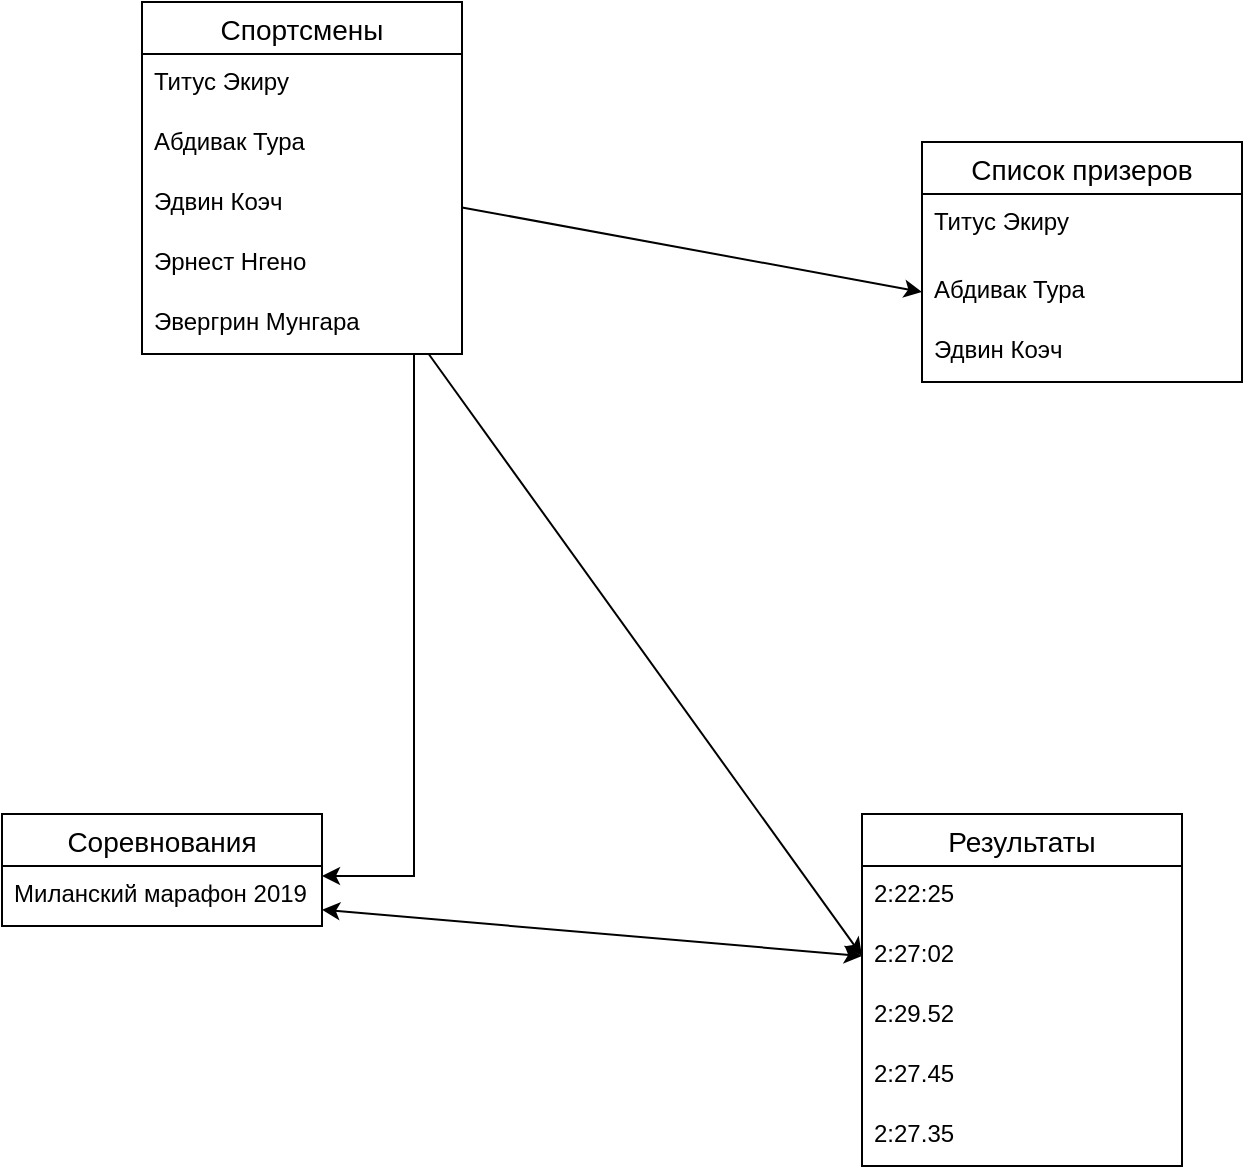 <mxfile version="16.1.2" type="device"><diagram id="R2lEEEUBdFMjLlhIrx00" name="Page-1"><mxGraphModel dx="462" dy="865" grid="1" gridSize="10" guides="1" tooltips="1" connect="1" arrows="1" fold="1" page="1" pageScale="1" pageWidth="850" pageHeight="1100" math="0" shadow="0" extFonts="Permanent Marker^https://fonts.googleapis.com/css?family=Permanent+Marker"><root><mxCell id="0"/><mxCell id="1" parent="0"/><mxCell id="68TmdsIzDPWN2o3Rvovp-44" value="Спортсмены" style="swimlane;fontStyle=0;childLayout=stackLayout;horizontal=1;startSize=26;horizontalStack=0;resizeParent=1;resizeParentMax=0;resizeLast=0;collapsible=1;marginBottom=0;align=center;fontSize=14;" vertex="1" parent="1"><mxGeometry x="210" y="30" width="160" height="176" as="geometry"><mxRectangle x="210" y="30" width="110" height="26" as="alternateBounds"/></mxGeometry></mxCell><mxCell id="68TmdsIzDPWN2o3Rvovp-45" value="Титус Экиру" style="text;strokeColor=none;fillColor=none;spacingLeft=4;spacingRight=4;overflow=hidden;rotatable=0;points=[[0,0.5],[1,0.5]];portConstraint=eastwest;fontSize=12;" vertex="1" parent="68TmdsIzDPWN2o3Rvovp-44"><mxGeometry y="26" width="160" height="30" as="geometry"/></mxCell><mxCell id="68TmdsIzDPWN2o3Rvovp-68" value="Абдивак Тура" style="text;strokeColor=none;fillColor=none;spacingLeft=4;spacingRight=4;overflow=hidden;rotatable=0;points=[[0,0.5],[1,0.5]];portConstraint=eastwest;fontSize=12;" vertex="1" parent="68TmdsIzDPWN2o3Rvovp-44"><mxGeometry y="56" width="160" height="30" as="geometry"/></mxCell><mxCell id="68TmdsIzDPWN2o3Rvovp-69" value="Эдвин Коэч" style="text;strokeColor=none;fillColor=none;spacingLeft=4;spacingRight=4;overflow=hidden;rotatable=0;points=[[0,0.5],[1,0.5]];portConstraint=eastwest;fontSize=12;" vertex="1" parent="68TmdsIzDPWN2o3Rvovp-44"><mxGeometry y="86" width="160" height="30" as="geometry"/></mxCell><mxCell id="68TmdsIzDPWN2o3Rvovp-70" value="Эрнест Нгено" style="text;strokeColor=none;fillColor=none;spacingLeft=4;spacingRight=4;overflow=hidden;rotatable=0;points=[[0,0.5],[1,0.5]];portConstraint=eastwest;fontSize=12;" vertex="1" parent="68TmdsIzDPWN2o3Rvovp-44"><mxGeometry y="116" width="160" height="30" as="geometry"/></mxCell><mxCell id="68TmdsIzDPWN2o3Rvovp-71" value="Эвергрин Мунгара" style="text;strokeColor=none;fillColor=none;spacingLeft=4;spacingRight=4;overflow=hidden;rotatable=0;points=[[0,0.5],[1,0.5]];portConstraint=eastwest;fontSize=12;" vertex="1" parent="68TmdsIzDPWN2o3Rvovp-44"><mxGeometry y="146" width="160" height="30" as="geometry"/></mxCell><mxCell id="68TmdsIzDPWN2o3Rvovp-48" value="Соревнования" style="swimlane;fontStyle=0;childLayout=stackLayout;horizontal=1;startSize=26;horizontalStack=0;resizeParent=1;resizeParentMax=0;resizeLast=0;collapsible=1;marginBottom=0;align=center;fontSize=14;" vertex="1" parent="1"><mxGeometry x="140" y="436" width="160" height="56" as="geometry"/></mxCell><mxCell id="68TmdsIzDPWN2o3Rvovp-49" value="Миланский марафон 2019" style="text;strokeColor=none;fillColor=none;spacingLeft=4;spacingRight=4;overflow=hidden;rotatable=0;points=[[0,0.5],[1,0.5]];portConstraint=eastwest;fontSize=12;" vertex="1" parent="68TmdsIzDPWN2o3Rvovp-48"><mxGeometry y="26" width="160" height="30" as="geometry"/></mxCell><mxCell id="68TmdsIzDPWN2o3Rvovp-52" value="Результаты" style="swimlane;fontStyle=0;childLayout=stackLayout;horizontal=1;startSize=26;horizontalStack=0;resizeParent=1;resizeParentMax=0;resizeLast=0;collapsible=1;marginBottom=0;align=center;fontSize=14;" vertex="1" parent="1"><mxGeometry x="570" y="436" width="160" height="176" as="geometry"/></mxCell><mxCell id="68TmdsIzDPWN2o3Rvovp-53" value="2:22:25" style="text;strokeColor=none;fillColor=none;spacingLeft=4;spacingRight=4;overflow=hidden;rotatable=0;points=[[0,0.5],[1,0.5]];portConstraint=eastwest;fontSize=12;" vertex="1" parent="68TmdsIzDPWN2o3Rvovp-52"><mxGeometry y="26" width="160" height="30" as="geometry"/></mxCell><mxCell id="68TmdsIzDPWN2o3Rvovp-54" value="2:27:02" style="text;strokeColor=none;fillColor=none;spacingLeft=4;spacingRight=4;overflow=hidden;rotatable=0;points=[[0,0.5],[1,0.5]];portConstraint=eastwest;fontSize=12;" vertex="1" parent="68TmdsIzDPWN2o3Rvovp-52"><mxGeometry y="56" width="160" height="30" as="geometry"/></mxCell><mxCell id="68TmdsIzDPWN2o3Rvovp-55" value="2:29.52" style="text;strokeColor=none;fillColor=none;spacingLeft=4;spacingRight=4;overflow=hidden;rotatable=0;points=[[0,0.5],[1,0.5]];portConstraint=eastwest;fontSize=12;" vertex="1" parent="68TmdsIzDPWN2o3Rvovp-52"><mxGeometry y="86" width="160" height="30" as="geometry"/></mxCell><mxCell id="68TmdsIzDPWN2o3Rvovp-73" value="2:27.45" style="text;strokeColor=none;fillColor=none;spacingLeft=4;spacingRight=4;overflow=hidden;rotatable=0;points=[[0,0.5],[1,0.5]];portConstraint=eastwest;fontSize=12;" vertex="1" parent="68TmdsIzDPWN2o3Rvovp-52"><mxGeometry y="116" width="160" height="30" as="geometry"/></mxCell><mxCell id="68TmdsIzDPWN2o3Rvovp-74" value="2:27.35" style="text;strokeColor=none;fillColor=none;spacingLeft=4;spacingRight=4;overflow=hidden;rotatable=0;points=[[0,0.5],[1,0.5]];portConstraint=eastwest;fontSize=12;" vertex="1" parent="68TmdsIzDPWN2o3Rvovp-52"><mxGeometry y="146" width="160" height="30" as="geometry"/></mxCell><mxCell id="68TmdsIzDPWN2o3Rvovp-56" value="Список призеров" style="swimlane;fontStyle=0;childLayout=stackLayout;horizontal=1;startSize=26;horizontalStack=0;resizeParent=1;resizeParentMax=0;resizeLast=0;collapsible=1;marginBottom=0;align=center;fontSize=14;" vertex="1" parent="1"><mxGeometry x="600" y="100" width="160" height="120" as="geometry"/></mxCell><mxCell id="68TmdsIzDPWN2o3Rvovp-57" value="Титус Экиру" style="text;strokeColor=none;fillColor=none;spacingLeft=4;spacingRight=4;overflow=hidden;rotatable=0;points=[[0,0.5],[1,0.5]];portConstraint=eastwest;fontSize=12;" vertex="1" parent="68TmdsIzDPWN2o3Rvovp-56"><mxGeometry y="26" width="160" height="34" as="geometry"/></mxCell><mxCell id="68TmdsIzDPWN2o3Rvovp-58" value="Абдивак Тура" style="text;strokeColor=none;fillColor=none;spacingLeft=4;spacingRight=4;overflow=hidden;rotatable=0;points=[[0,0.5],[1,0.5]];portConstraint=eastwest;fontSize=12;" vertex="1" parent="68TmdsIzDPWN2o3Rvovp-56"><mxGeometry y="60" width="160" height="30" as="geometry"/></mxCell><mxCell id="68TmdsIzDPWN2o3Rvovp-72" value="Эдвин Коэч" style="text;strokeColor=none;fillColor=none;spacingLeft=4;spacingRight=4;overflow=hidden;rotatable=0;points=[[0,0.5],[1,0.5]];portConstraint=eastwest;fontSize=12;" vertex="1" parent="68TmdsIzDPWN2o3Rvovp-56"><mxGeometry y="90" width="160" height="30" as="geometry"/></mxCell><mxCell id="68TmdsIzDPWN2o3Rvovp-62" value="" style="edgeStyle=segmentEdgeStyle;endArrow=classic;html=1;rounded=0;" edge="1" parent="1" source="68TmdsIzDPWN2o3Rvovp-44" target="68TmdsIzDPWN2o3Rvovp-48"><mxGeometry width="50" height="50" relative="1" as="geometry"><mxPoint x="346" y="119" as="sourcePoint"/><mxPoint x="450" y="420" as="targetPoint"/><Array as="points"><mxPoint x="346" y="467"/></Array></mxGeometry></mxCell><mxCell id="68TmdsIzDPWN2o3Rvovp-63" value="" style="endArrow=classic;html=1;rounded=0;entryX=0;entryY=0.5;entryDx=0;entryDy=0;" edge="1" parent="1" source="68TmdsIzDPWN2o3Rvovp-44" target="68TmdsIzDPWN2o3Rvovp-58"><mxGeometry width="50" height="50" relative="1" as="geometry"><mxPoint x="370" y="193" as="sourcePoint"/><mxPoint x="420" y="143" as="targetPoint"/></mxGeometry></mxCell><mxCell id="68TmdsIzDPWN2o3Rvovp-64" value="" style="endArrow=classic;startArrow=classic;html=1;rounded=0;entryX=0;entryY=0.5;entryDx=0;entryDy=0;" edge="1" parent="1" source="68TmdsIzDPWN2o3Rvovp-49" target="68TmdsIzDPWN2o3Rvovp-54"><mxGeometry width="50" height="50" relative="1" as="geometry"><mxPoint x="300" y="507" as="sourcePoint"/><mxPoint x="450" y="420" as="targetPoint"/></mxGeometry></mxCell><mxCell id="68TmdsIzDPWN2o3Rvovp-65" value="" style="endArrow=classic;html=1;rounded=0;entryX=0;entryY=0.5;entryDx=0;entryDy=0;" edge="1" parent="1" source="68TmdsIzDPWN2o3Rvovp-44" target="68TmdsIzDPWN2o3Rvovp-54"><mxGeometry width="50" height="50" relative="1" as="geometry"><mxPoint x="366" y="119" as="sourcePoint"/><mxPoint x="450" y="420" as="targetPoint"/></mxGeometry></mxCell></root></mxGraphModel></diagram></mxfile>